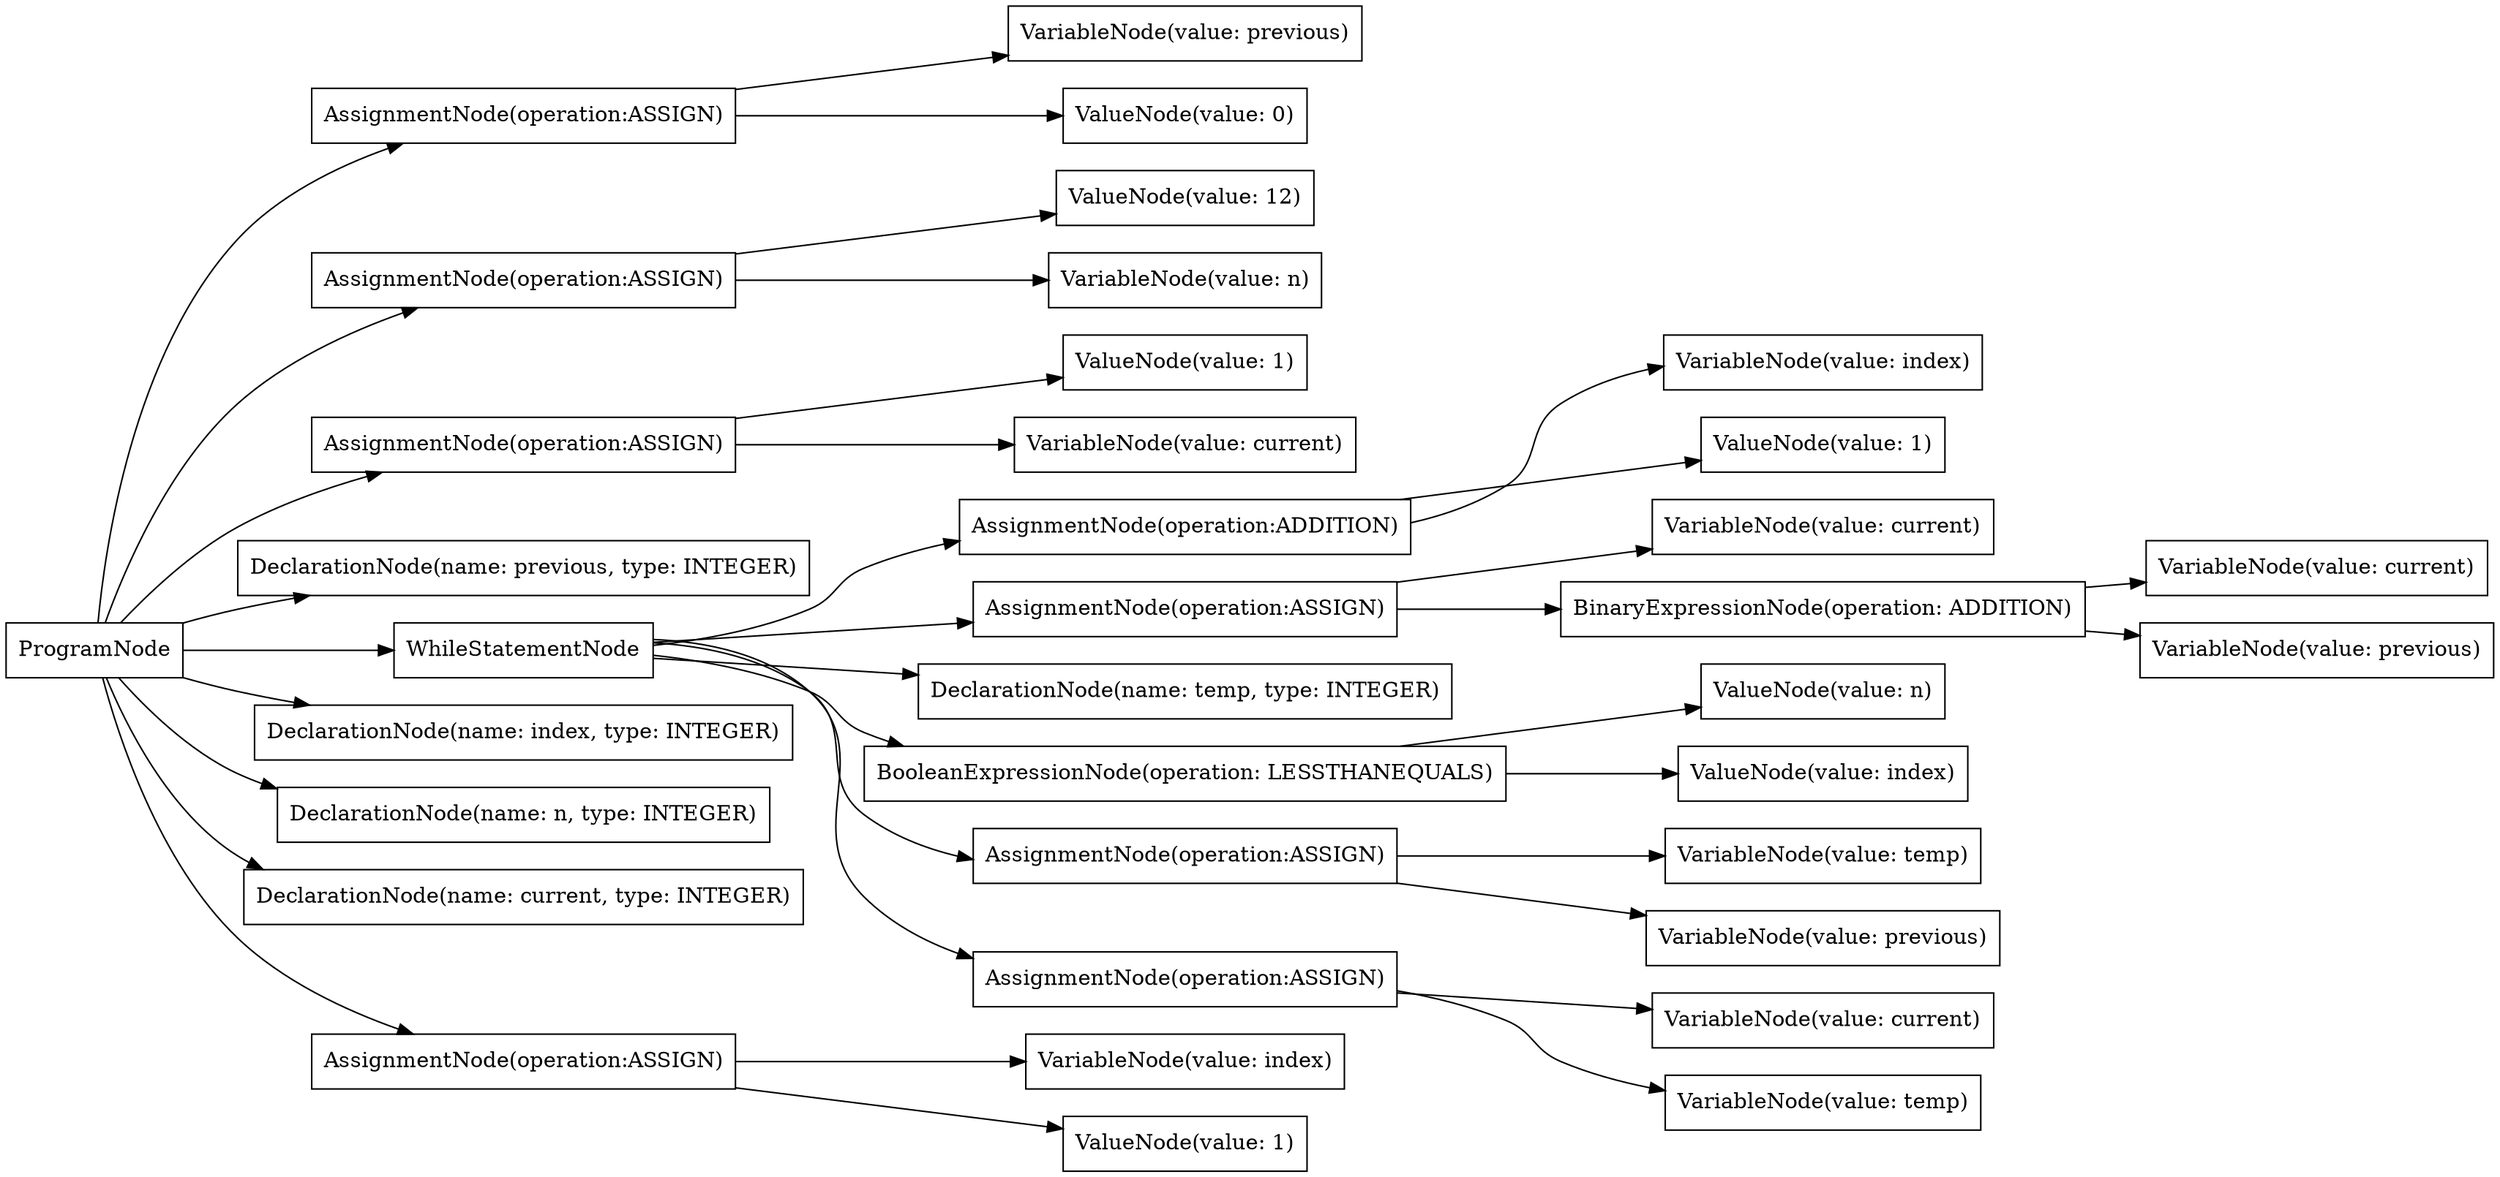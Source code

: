 digraph G {
rankdir=LR
"7dfbcddd-16cb-4cfa-903f-55d43979b203" [label="VariableNode(value: previous)" shape="box"];
"359c7981-6319-473c-9ead-aef8f6ef1644" [label="VariableNode(value: temp)" shape="box"];
"7672ed64-2153-4352-9968-bea205f3d9a4" [label="AssignmentNode(operation:ASSIGN)" shape="box"];
"00359bba-8438-441f-8409-813af7228e75" [label="ValueNode(value: 1)" shape="box"];
"05642250-0f88-4624-9d39-76a19b033193" [label="ProgramNode" shape="box"];
"932922ff-14ec-4f4d-9258-a8b91acda08b" [label="VariableNode(value: current)" shape="box"];
"a11c48e8-87ef-4abb-a108-20c1d3f5a0cd" [label="AssignmentNode(operation:ASSIGN)" shape="box"];
"d2adb590-d02f-4f6f-b4a4-8959df9dc50c" [label="VariableNode(value: current)" shape="box"];
"bc29c00f-bdf1-4211-9431-d5556c9e3f2f" [label="AssignmentNode(operation:ASSIGN)" shape="box"];
"f3ca3e54-20b7-4751-9565-49e71ba3d38a" [label="AssignmentNode(operation:ADDITION)" shape="box"];
"42c4020c-f9f4-49b1-89d8-953d2876eeca" [label="ValueNode(value: 0)" shape="box"];
"0e1d6a95-fa49-4f38-9fa4-760ce6bbfa3d" [label="VariableNode(value: current)" shape="box"];
"55c0a246-d33e-4b6d-99bb-b15cc4a72b4d" [label="AssignmentNode(operation:ASSIGN)" shape="box"];
"68cbda44-115a-4ad0-9394-009e7931e0e1" [label="VariableNode(value: previous)" shape="box"];
"8bdd1479-88bc-46a7-9775-f74d61e26144" [label="ValueNode(value: 12)" shape="box"];
"4e13bdef-8e23-4cfd-8260-4930e84db7dc" [label="DeclarationNode(name: temp, type: INTEGER)" shape="box"];
"5588b967-cdb2-4a0e-843b-6df0919dff61" [label="VariableNode(value: temp)" shape="box"];
"8e91b99f-f4a6-4238-a341-48f3cab1b175" [label="VariableNode(value: n)" shape="box"];
"a2e3778d-88c6-4272-b1cf-d45e6667104a" [label="BooleanExpressionNode(operation: LESSTHANEQUALS)" shape="box"];
"50face5e-b4d4-4499-98d7-b01976e710a6" [label="VariableNode(value: current)" shape="box"];
"8f415d39-2a50-4771-b552-1a90f59827eb" [label="DeclarationNode(name: previous, type: INTEGER)" shape="box"];
"42de253b-1fa7-4be7-82e4-c882e55ca2b5" [label="VariableNode(value: index)" shape="box"];
"d465ccc0-41e7-44e9-bb42-25f3d4f7c487" [label="ValueNode(value: 1)" shape="box"];
"9dafaff5-56f2-47cd-869a-71d76092f2d1" [label="VariableNode(value: index)" shape="box"];
"63519c69-b303-4803-839e-0c3b9cac095a" [label="WhileStatementNode" shape="box"];
"e9517cd2-2dee-48de-8876-a6da7b9798e4" [label="ValueNode(value: n)" shape="box"];
"29371ea2-1d31-471e-9803-5ba41da4de94" [label="DeclarationNode(name: index, type: INTEGER)" shape="box"];
"54c7ab00-826c-4275-8673-baecae6410ca" [label="ValueNode(value: 1)" shape="box"];
"1c5d8586-dbd3-4b36-90cf-efa83aab3ac3" [label="DeclarationNode(name: n, type: INTEGER)" shape="box"];
"f8681e66-9649-4025-ad70-6a013b27cd85" [label="AssignmentNode(operation:ASSIGN)" shape="box"];
"883c406c-4672-44fe-9a7c-a5df1a90c55c" [label="BinaryExpressionNode(operation: ADDITION)" shape="box"];
"e24f5a08-426d-4f86-adac-6a28cab389ae" [label="DeclarationNode(name: current, type: INTEGER)" shape="box"];
"54be3eec-98c1-49bf-a542-b5b21b158fff" [label="AssignmentNode(operation:ASSIGN)" shape="box"];
"eeaa6b7d-beea-445d-8cfd-9d85e2958e74" [label="ValueNode(value: index)" shape="box"];
"b2a13a31-e8b9-4467-b42c-caed389bc66e" [label="AssignmentNode(operation:ASSIGN)" shape="box"];
"78e77fa2-da31-4c89-a799-63b015cff9a4" [label="VariableNode(value: previous)" shape="box"];
"05642250-0f88-4624-9d39-76a19b033193" -> "1c5d8586-dbd3-4b36-90cf-efa83aab3ac3";
"05642250-0f88-4624-9d39-76a19b033193" -> "8f415d39-2a50-4771-b552-1a90f59827eb";
"05642250-0f88-4624-9d39-76a19b033193" -> "e24f5a08-426d-4f86-adac-6a28cab389ae";
"05642250-0f88-4624-9d39-76a19b033193" -> "29371ea2-1d31-471e-9803-5ba41da4de94";
"05642250-0f88-4624-9d39-76a19b033193" -> "a11c48e8-87ef-4abb-a108-20c1d3f5a0cd";
"a11c48e8-87ef-4abb-a108-20c1d3f5a0cd" -> "8e91b99f-f4a6-4238-a341-48f3cab1b175";
"a11c48e8-87ef-4abb-a108-20c1d3f5a0cd" -> "8bdd1479-88bc-46a7-9775-f74d61e26144";
"05642250-0f88-4624-9d39-76a19b033193" -> "7672ed64-2153-4352-9968-bea205f3d9a4";
"7672ed64-2153-4352-9968-bea205f3d9a4" -> "7dfbcddd-16cb-4cfa-903f-55d43979b203";
"7672ed64-2153-4352-9968-bea205f3d9a4" -> "42c4020c-f9f4-49b1-89d8-953d2876eeca";
"05642250-0f88-4624-9d39-76a19b033193" -> "bc29c00f-bdf1-4211-9431-d5556c9e3f2f";
"bc29c00f-bdf1-4211-9431-d5556c9e3f2f" -> "932922ff-14ec-4f4d-9258-a8b91acda08b";
"bc29c00f-bdf1-4211-9431-d5556c9e3f2f" -> "00359bba-8438-441f-8409-813af7228e75";
"05642250-0f88-4624-9d39-76a19b033193" -> "54be3eec-98c1-49bf-a542-b5b21b158fff";
"54be3eec-98c1-49bf-a542-b5b21b158fff" -> "9dafaff5-56f2-47cd-869a-71d76092f2d1";
"54be3eec-98c1-49bf-a542-b5b21b158fff" -> "54c7ab00-826c-4275-8673-baecae6410ca";
"05642250-0f88-4624-9d39-76a19b033193" -> "63519c69-b303-4803-839e-0c3b9cac095a";
"63519c69-b303-4803-839e-0c3b9cac095a" -> "a2e3778d-88c6-4272-b1cf-d45e6667104a";
"a2e3778d-88c6-4272-b1cf-d45e6667104a" -> "eeaa6b7d-beea-445d-8cfd-9d85e2958e74";
"a2e3778d-88c6-4272-b1cf-d45e6667104a" -> "e9517cd2-2dee-48de-8876-a6da7b9798e4";
"63519c69-b303-4803-839e-0c3b9cac095a" -> "4e13bdef-8e23-4cfd-8260-4930e84db7dc";
"63519c69-b303-4803-839e-0c3b9cac095a" -> "b2a13a31-e8b9-4467-b42c-caed389bc66e";
"b2a13a31-e8b9-4467-b42c-caed389bc66e" -> "5588b967-cdb2-4a0e-843b-6df0919dff61";
"b2a13a31-e8b9-4467-b42c-caed389bc66e" -> "0e1d6a95-fa49-4f38-9fa4-760ce6bbfa3d";
"63519c69-b303-4803-839e-0c3b9cac095a" -> "55c0a246-d33e-4b6d-99bb-b15cc4a72b4d";
"55c0a246-d33e-4b6d-99bb-b15cc4a72b4d" -> "50face5e-b4d4-4499-98d7-b01976e710a6";
"55c0a246-d33e-4b6d-99bb-b15cc4a72b4d" -> "883c406c-4672-44fe-9a7c-a5df1a90c55c";
"883c406c-4672-44fe-9a7c-a5df1a90c55c" -> "d2adb590-d02f-4f6f-b4a4-8959df9dc50c";
"883c406c-4672-44fe-9a7c-a5df1a90c55c" -> "78e77fa2-da31-4c89-a799-63b015cff9a4";
"63519c69-b303-4803-839e-0c3b9cac095a" -> "f8681e66-9649-4025-ad70-6a013b27cd85";
"f8681e66-9649-4025-ad70-6a013b27cd85" -> "68cbda44-115a-4ad0-9394-009e7931e0e1";
"f8681e66-9649-4025-ad70-6a013b27cd85" -> "359c7981-6319-473c-9ead-aef8f6ef1644";
"63519c69-b303-4803-839e-0c3b9cac095a" -> "f3ca3e54-20b7-4751-9565-49e71ba3d38a";
"f3ca3e54-20b7-4751-9565-49e71ba3d38a" -> "42de253b-1fa7-4be7-82e4-c882e55ca2b5";
"f3ca3e54-20b7-4751-9565-49e71ba3d38a" -> "d465ccc0-41e7-44e9-bb42-25f3d4f7c487";
}